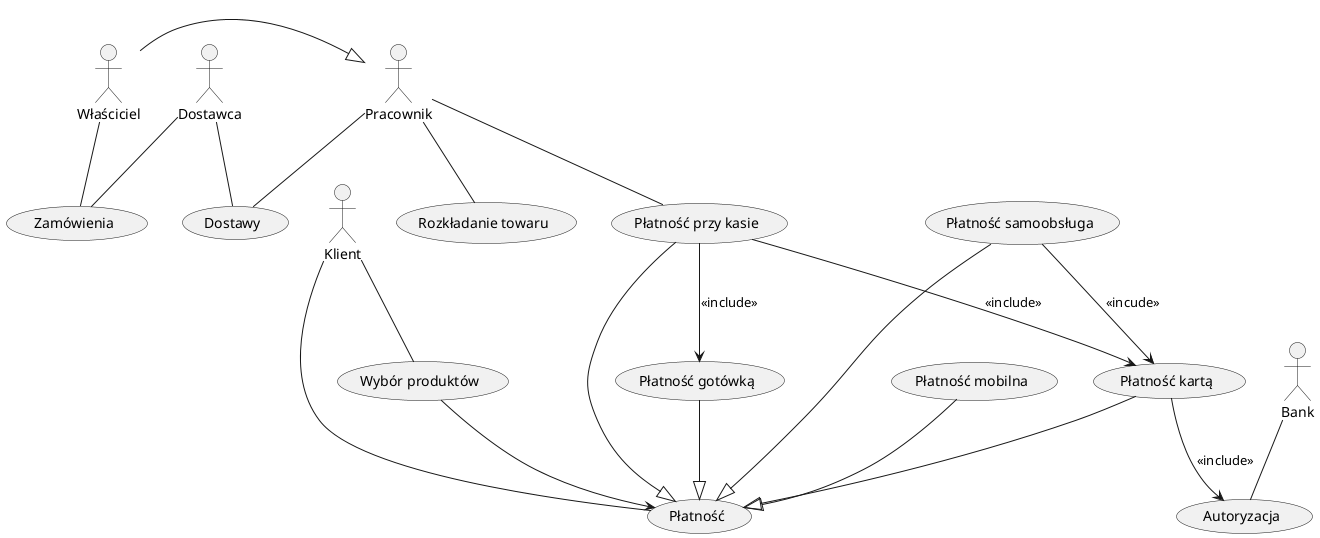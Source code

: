 @startuml
actor Klient
actor Pracownik
actor Właściciel
actor Bank 
actor Dostawca 


usecase (Wybór produktów)
usecase (Płatność)
usecase (Płatność mobilna)
usecase (Płatność przy kasie)
usecase (Płatność samoobsługa)
usecase (Płatność kartą)
usecase (Płatność gotówką)
usecase (Autoryzacja)
usecase (Rozkładanie towaru)
usecase (Dostawy)
usecase (Zamówienia)

Właściciel -|> Pracownik
Dostawca -- (Dostawy)
Pracownik -- (Dostawy)
Pracownik -- (Rozkładanie towaru)
Pracownik -- (Płatność przy kasie)
Klient -- (Płatność)
Klient -- (Wybór produktów)
Bank -- (Autoryzacja)
Dostawca -- (Zamówienia)
Właściciel -- (Zamówienia)

(Płatność kartą) --> (Autoryzacja) : <<include>>
(Płatność przy kasie) --> (Płatność kartą) : <<include>>
(Płatność przy kasie) --> (Płatność gotówką) : <<include>>
(Płatność samoobsługa) --> (Płatność kartą) : <<incude>>
(Płatność kartą) --|> (Płatność)
(Płatność gotówką) --|> (Płatność)
(Płatność przy kasie) --|> (Płatność)
(Płatność samoobsługa) --|> (Płatność)
(Płatność mobilna) --|> (Płatność)
(Wybór produktów) --> (Płatność)
@enduml